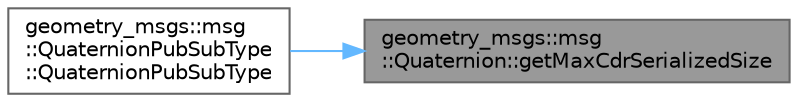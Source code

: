 digraph "geometry_msgs::msg::Quaternion::getMaxCdrSerializedSize"
{
 // INTERACTIVE_SVG=YES
 // LATEX_PDF_SIZE
  bgcolor="transparent";
  edge [fontname=Helvetica,fontsize=10,labelfontname=Helvetica,labelfontsize=10];
  node [fontname=Helvetica,fontsize=10,shape=box,height=0.2,width=0.4];
  rankdir="RL";
  Node1 [id="Node000001",label="geometry_msgs::msg\l::Quaternion::getMaxCdrSerializedSize",height=0.2,width=0.4,color="gray40", fillcolor="grey60", style="filled", fontcolor="black",tooltip="This function returns the maximum serialized size of an object depending on the buffer alignment."];
  Node1 -> Node2 [id="edge1_Node000001_Node000002",dir="back",color="steelblue1",style="solid",tooltip=" "];
  Node2 [id="Node000002",label="geometry_msgs::msg\l::QuaternionPubSubType\l::QuaternionPubSubType",height=0.2,width=0.4,color="grey40", fillcolor="white", style="filled",URL="$d5/d1a/classgeometry__msgs_1_1msg_1_1QuaternionPubSubType.html#a5086638fa2088cbed18de0375cced142",tooltip=" "];
}
